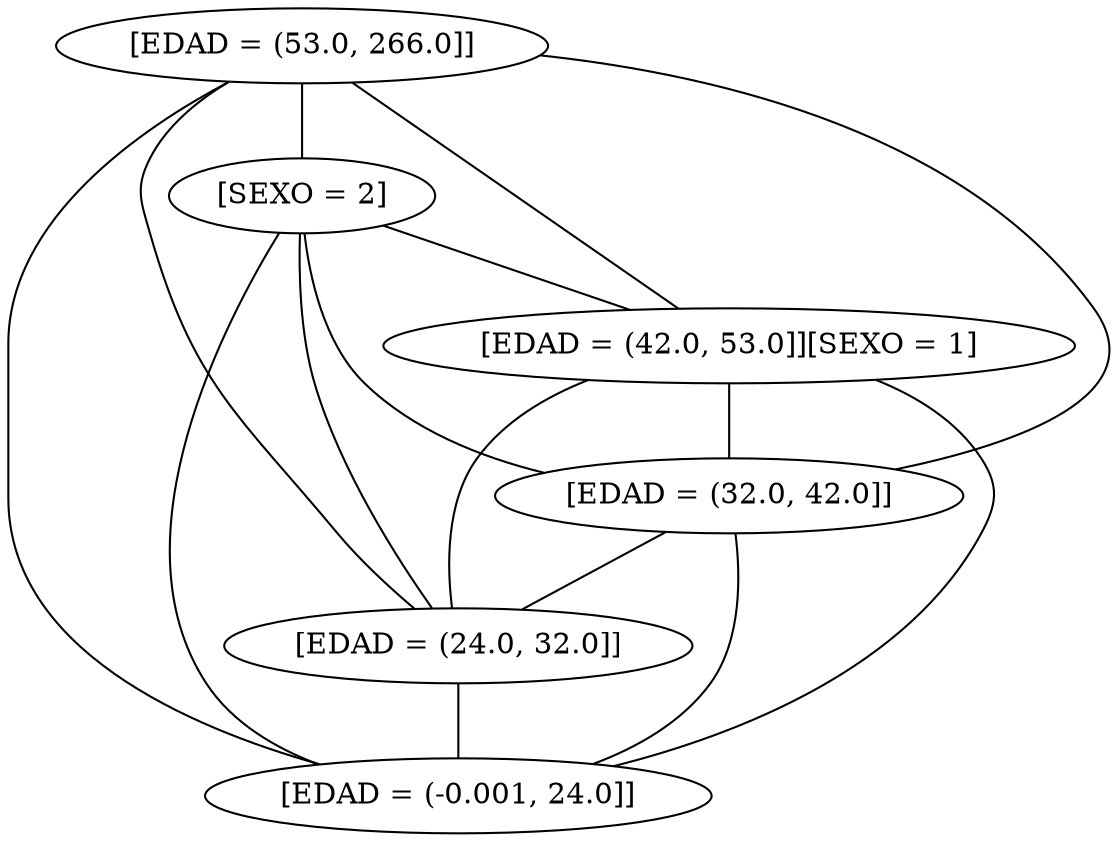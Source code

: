 strict graph  {
"[EDAD = (53.0, 266.0]]" [weight=1000000];
"[SEXO = 2]" [weight=1000000];
"[EDAD = (42.0, 53.0]][SEXO = 1]" [weight=1000000];
"[EDAD = (32.0, 42.0]]" [weight=1000000];
"[EDAD = (24.0, 32.0]]" [weight=1000000];
"[EDAD = (-0.001, 24.0]]" [weight=999999];
"[EDAD = (53.0, 266.0]]" -- "[SEXO = 2]";
"[EDAD = (53.0, 266.0]]" -- "[EDAD = (42.0, 53.0]][SEXO = 1]";
"[EDAD = (53.0, 266.0]]" -- "[EDAD = (32.0, 42.0]]";
"[EDAD = (53.0, 266.0]]" -- "[EDAD = (24.0, 32.0]]";
"[EDAD = (53.0, 266.0]]" -- "[EDAD = (-0.001, 24.0]]";
"[SEXO = 2]" -- "[EDAD = (42.0, 53.0]][SEXO = 1]";
"[SEXO = 2]" -- "[EDAD = (32.0, 42.0]]";
"[SEXO = 2]" -- "[EDAD = (24.0, 32.0]]";
"[SEXO = 2]" -- "[EDAD = (-0.001, 24.0]]";
"[EDAD = (42.0, 53.0]][SEXO = 1]" -- "[EDAD = (32.0, 42.0]]";
"[EDAD = (42.0, 53.0]][SEXO = 1]" -- "[EDAD = (24.0, 32.0]]";
"[EDAD = (42.0, 53.0]][SEXO = 1]" -- "[EDAD = (-0.001, 24.0]]";
"[EDAD = (32.0, 42.0]]" -- "[EDAD = (24.0, 32.0]]";
"[EDAD = (32.0, 42.0]]" -- "[EDAD = (-0.001, 24.0]]";
"[EDAD = (24.0, 32.0]]" -- "[EDAD = (-0.001, 24.0]]";
}
